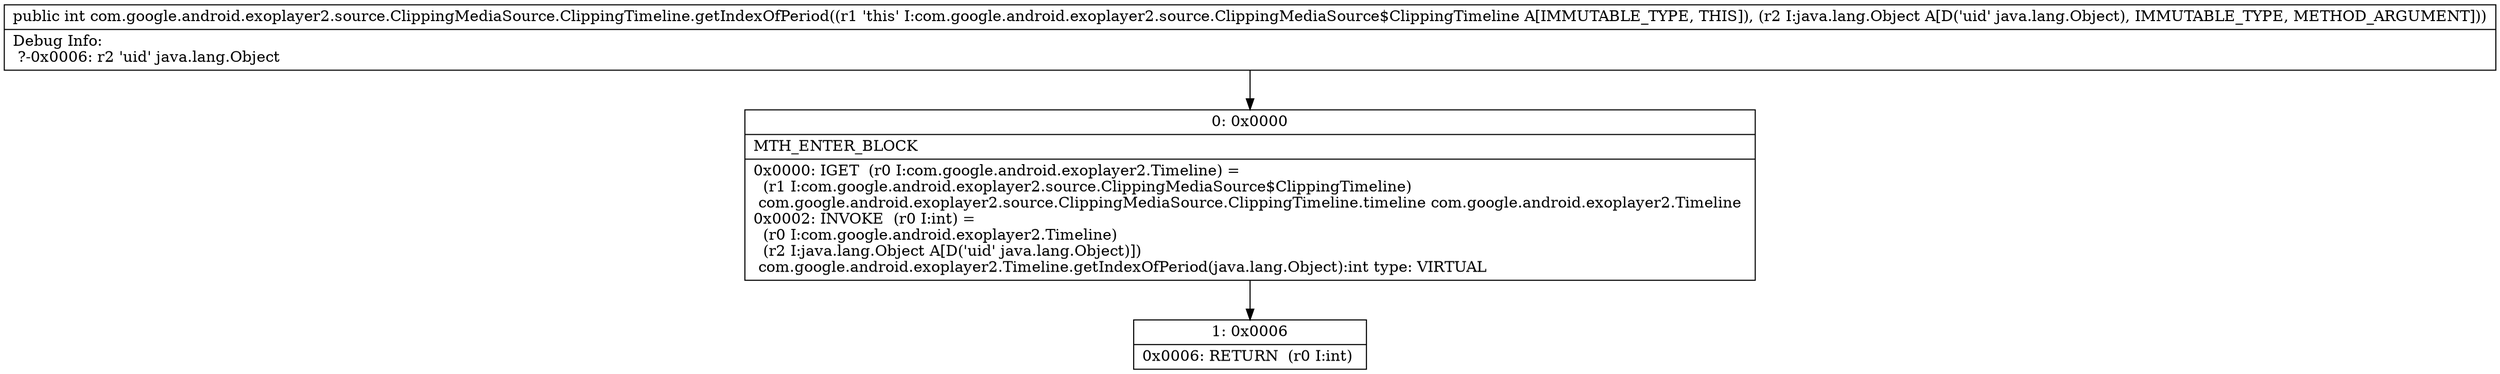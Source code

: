 digraph "CFG forcom.google.android.exoplayer2.source.ClippingMediaSource.ClippingTimeline.getIndexOfPeriod(Ljava\/lang\/Object;)I" {
Node_0 [shape=record,label="{0\:\ 0x0000|MTH_ENTER_BLOCK\l|0x0000: IGET  (r0 I:com.google.android.exoplayer2.Timeline) = \l  (r1 I:com.google.android.exoplayer2.source.ClippingMediaSource$ClippingTimeline)\l com.google.android.exoplayer2.source.ClippingMediaSource.ClippingTimeline.timeline com.google.android.exoplayer2.Timeline \l0x0002: INVOKE  (r0 I:int) = \l  (r0 I:com.google.android.exoplayer2.Timeline)\l  (r2 I:java.lang.Object A[D('uid' java.lang.Object)])\l com.google.android.exoplayer2.Timeline.getIndexOfPeriod(java.lang.Object):int type: VIRTUAL \l}"];
Node_1 [shape=record,label="{1\:\ 0x0006|0x0006: RETURN  (r0 I:int) \l}"];
MethodNode[shape=record,label="{public int com.google.android.exoplayer2.source.ClippingMediaSource.ClippingTimeline.getIndexOfPeriod((r1 'this' I:com.google.android.exoplayer2.source.ClippingMediaSource$ClippingTimeline A[IMMUTABLE_TYPE, THIS]), (r2 I:java.lang.Object A[D('uid' java.lang.Object), IMMUTABLE_TYPE, METHOD_ARGUMENT]))  | Debug Info:\l  ?\-0x0006: r2 'uid' java.lang.Object\l}"];
MethodNode -> Node_0;
Node_0 -> Node_1;
}

